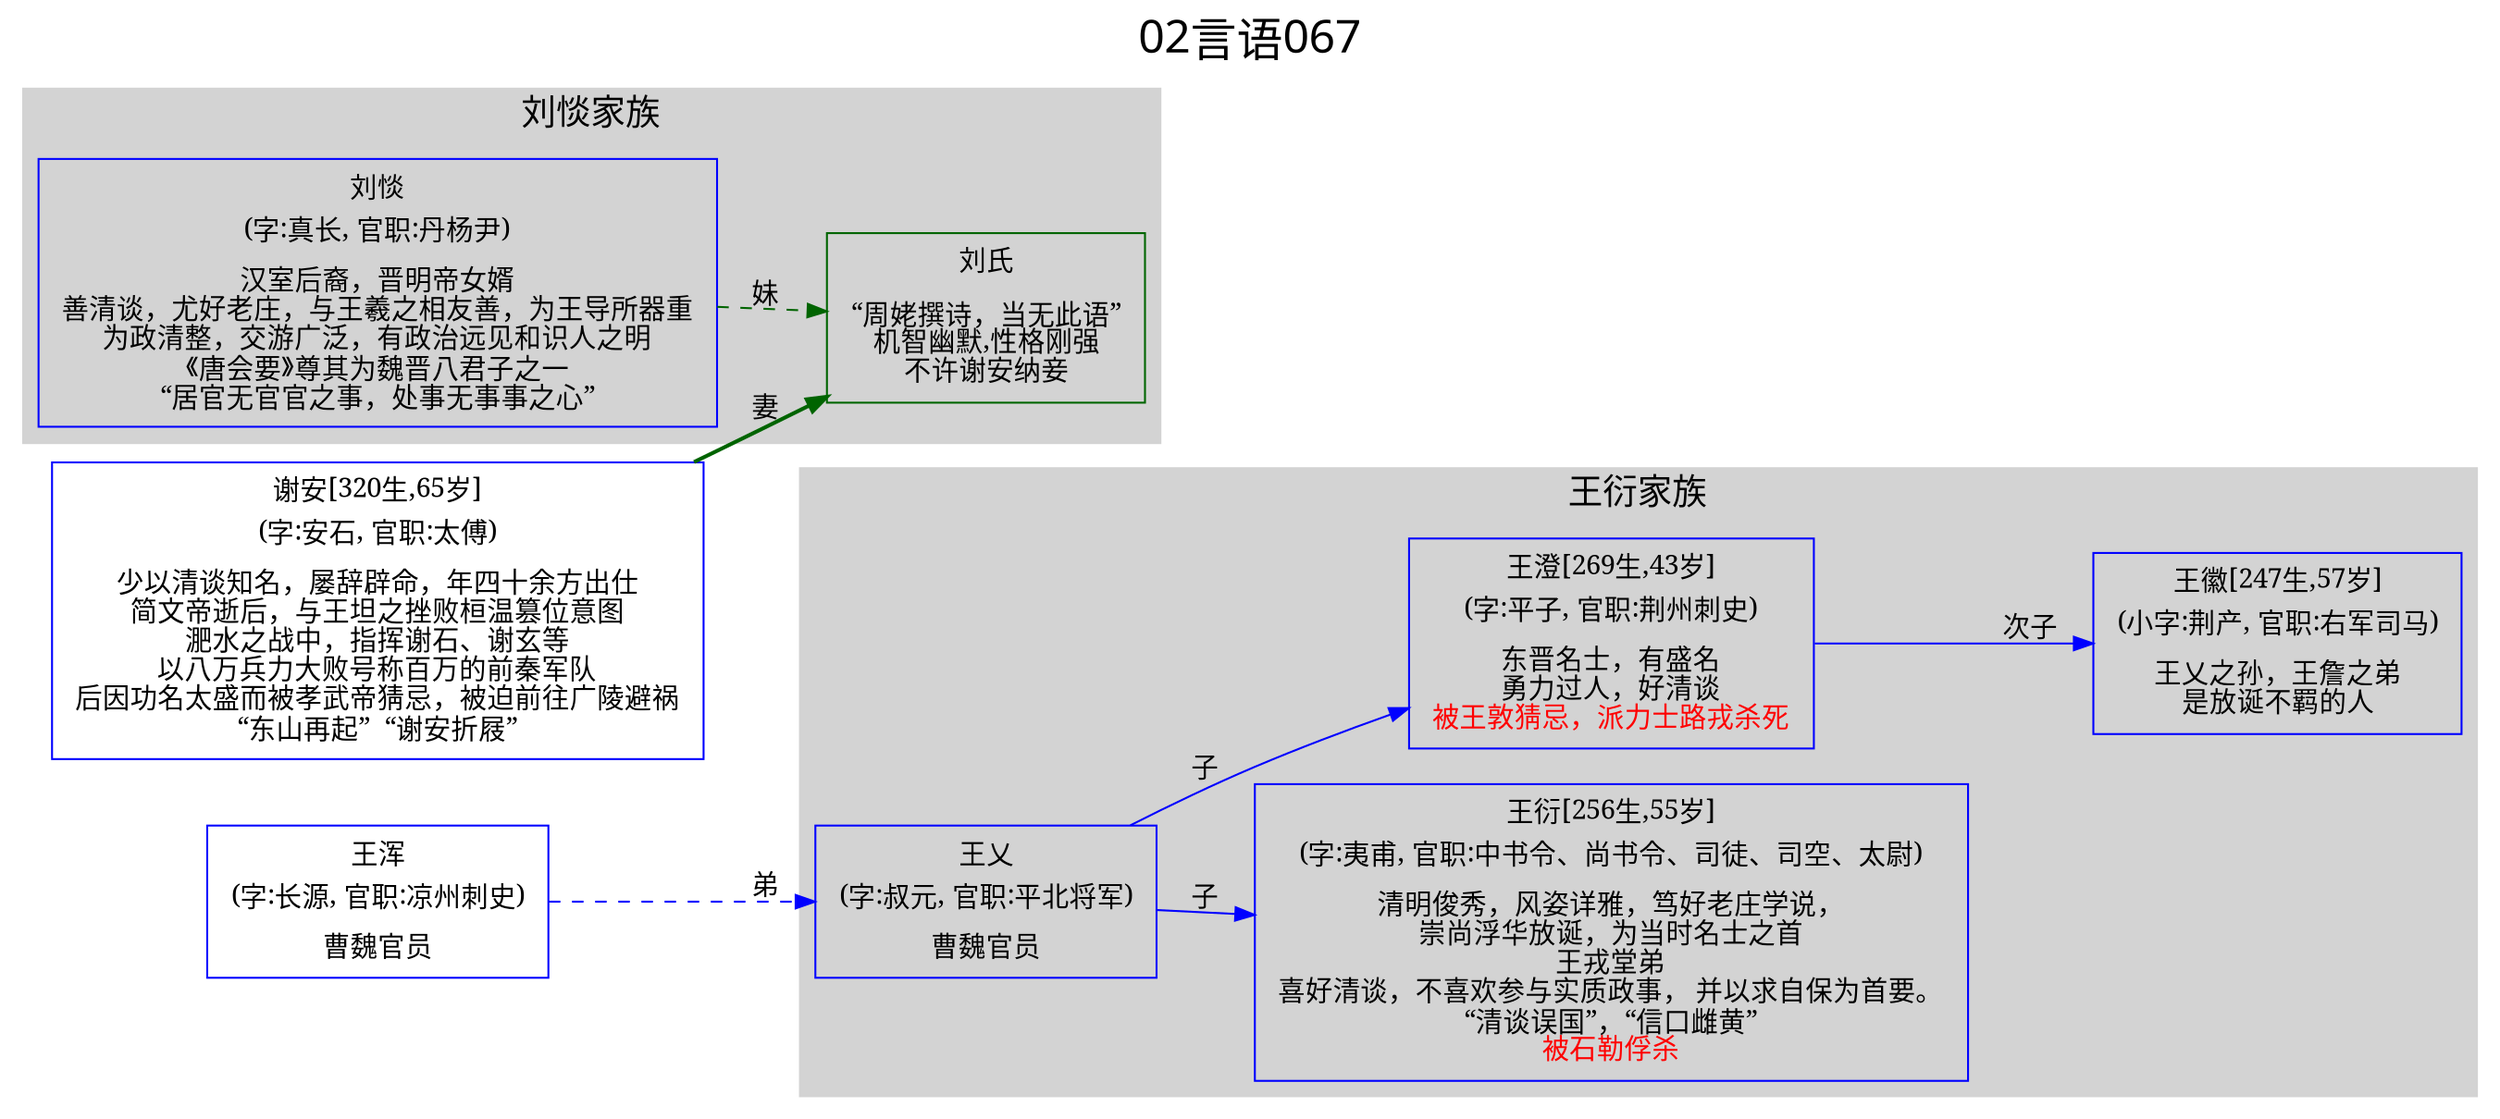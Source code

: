 
digraph
{
	rankdir = "LR";
	ranksep = 0.5;
	label = "02言语067";
	labelloc = "t";
	fontsize = "24";
	fontname = "SimHei";

	graph [style="filled", color="lightgrey"];
	node [fontname="SimSun"];
	edge [fontname="SimSun"];

	王衍 [shape="box", color="blue", label=<<table border="0" cellborder="0"><tr><td>王衍[256生,55岁]</td></tr><tr><td>(字:夷甫, 官职:中书令、尚书令、司徒、司空、太尉)</td></tr><tr><td></td></tr><tr><td>清明俊秀，风姿详雅，笃好老庄学说，<br/>崇尚浮华放诞，为当时名士之首<br/>王戎堂弟<br/>喜好清谈，不喜欢参与实质政事， 并以求自保为首要。<br/>“清谈误国”，“信口雌黄”<br/><font color = 'red'>被石勒俘杀</font></td></tr></table>>];
	王徽 [shape="box", color="blue", label=<<table border="0" cellborder="0"><tr><td>王徽[247生,57岁]</td></tr><tr><td>(小字:荆产, 官职:右军司马)</td></tr><tr><td></td></tr><tr><td>王乂之孙，王詹之弟<br/>是放诞不羁的人<br/></td></tr></table>>];
	王澄 [shape="box", color="blue", label=<<table border="0" cellborder="0"><tr><td>王澄[269生,43岁]</td></tr><tr><td>(字:平子, 官职:荆州刺史)</td></tr><tr><td></td></tr><tr><td>东晋名士，有盛名<br/>勇力过人，好清谈<br/><font color = 'red'>被王敦猜忌，派力士路戎杀死<br/></font></td></tr></table>>];
	王乂 [shape="box", color="blue", label=<<table border="0" cellborder="0"><tr><td>王乂</td></tr><tr><td>(字:叔元, 官职:平北将军)</td></tr><tr><td></td></tr><tr><td>曹魏官员<br/></td></tr></table>>];
	王浑 [shape="box", color="blue", label=<<table border="0" cellborder="0"><tr><td>王浑</td></tr><tr><td>(字:长源, 官职:凉州刺史)</td></tr><tr><td></td></tr><tr><td>曹魏官员<br/></td></tr></table>>];
	刘惔 [shape="box", color="blue", label=<<table border="0" cellborder="0"><tr><td>刘惔</td></tr><tr><td>(字:真长, 官职:丹杨尹)</td></tr><tr><td></td></tr><tr><td>汉室后裔，晋明帝女婿<br/>善清谈，尤好老庄，与王羲之相友善，为王导所器重<br/>为政清整，交游广泛，有政治远见和识人之明<br/>《唐会要》尊其为魏晋八君子之一<br/>“居官无官官之事，处事无事事之心”<br/></td></tr></table>>];
	沛国相县刘氏 [shape="box", color="darkgreen", label=<<table border="0" cellborder="0"><tr><td>刘氏</td></tr><tr><td></td></tr><tr><td>“周姥撰诗，当无此语”<br/>机智幽默,性格刚强<br/>不许谢安纳妾<br/></td></tr></table>>];
	谢安 [shape="box", color="blue", label=<<table border="0" cellborder="0"><tr><td>谢安[320生,65岁]</td></tr><tr><td>(字:安石, 官职:太傅)</td></tr><tr><td></td></tr><tr><td>少以清谈知名，屡辞辟命，年四十余方出仕<br/>简文帝逝后，与王坦之挫败桓温篡位意图<br/>淝水之战中，指挥谢石、谢玄等<br/>以八万兵力大败号称百万的前秦军队<br/>后因功名太盛而被孝武帝猜忌，被迫前往广陵避祸<br/>“东山再起”  “谢安折屐”<br/></td></tr></table>>];

	王乂 -> 王衍 [label="子", style=solid, color="blue"];
	王乂 -> 王澄 [label="子", style=solid, color="blue"];
	王澄 -> 王徽 [label="次子", style=solid, color="blue"];
	王浑 -> 王乂 [label="弟", style=dashed, color="blue"];
	谢安 -> 沛国相县刘氏 [label="妻", style=bold, color="darkgreen"];
	刘惔 -> 沛国相县刘氏 [label="妹", style=dashed, color="darkgreen"];


	subgraph "cluster_王衍"
	{
		fontsize="18";
		label="王衍家族";
		王衍;王徽;王澄;王乂;
	}

	subgraph "cluster_刘惔"
	{
		fontsize="18";
		label="刘惔家族";
		刘惔;沛国相县刘氏;刘惔;
	}

}
